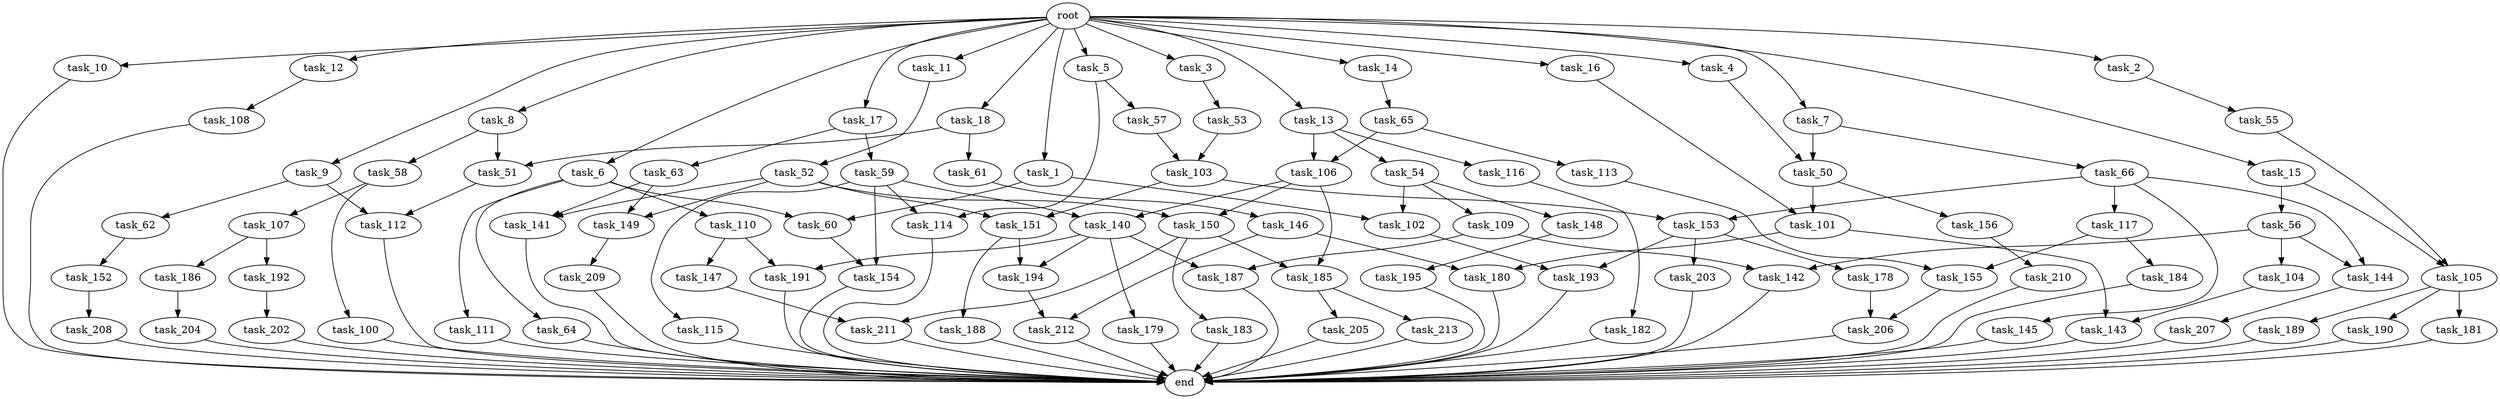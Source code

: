digraph G {
  root [size="0.000000"];
  task_1 [size="102.400000"];
  task_2 [size="102.400000"];
  task_3 [size="102.400000"];
  task_4 [size="102.400000"];
  task_5 [size="102.400000"];
  task_6 [size="102.400000"];
  task_7 [size="102.400000"];
  task_8 [size="102.400000"];
  task_9 [size="102.400000"];
  task_10 [size="102.400000"];
  task_11 [size="102.400000"];
  task_12 [size="102.400000"];
  task_13 [size="102.400000"];
  task_14 [size="102.400000"];
  task_15 [size="102.400000"];
  task_16 [size="102.400000"];
  task_17 [size="102.400000"];
  task_18 [size="102.400000"];
  task_50 [size="49821620633.600006"];
  task_51 [size="62706522521.600006"];
  task_52 [size="30923764531.200001"];
  task_53 [size="13743895347.200001"];
  task_54 [size="30923764531.200001"];
  task_55 [size="3435973836.800000"];
  task_56 [size="30923764531.200001"];
  task_57 [size="13743895347.200001"];
  task_58 [size="54975581388.800003"];
  task_59 [size="42090679500.800003"];
  task_60 [size="111669149696.000000"];
  task_61 [size="7730941132.800000"];
  task_62 [size="85899345920.000000"];
  task_63 [size="42090679500.800003"];
  task_64 [size="69578470195.199997"];
  task_65 [size="3435973836.800000"];
  task_66 [size="7730941132.800000"];
  task_100 [size="42090679500.800003"];
  task_101 [size="73014444032.000000"];
  task_102 [size="73014444032.000000"];
  task_103 [size="27487790694.400002"];
  task_104 [size="54975581388.800003"];
  task_105 [size="44667659878.400002"];
  task_106 [size="38654705664.000000"];
  task_107 [size="42090679500.800003"];
  task_108 [size="7730941132.800000"];
  task_109 [size="30923764531.200001"];
  task_110 [size="69578470195.199997"];
  task_111 [size="69578470195.199997"];
  task_112 [size="89335319756.800003"];
  task_113 [size="7730941132.800000"];
  task_114 [size="55834574848.000000"];
  task_115 [size="42090679500.800003"];
  task_116 [size="30923764531.200001"];
  task_117 [size="21474836480.000000"];
  task_140 [size="84181359001.600006"];
  task_141 [size="77309411328.000000"];
  task_142 [size="68719476736.000000"];
  task_143 [size="155477816115.200012"];
  task_144 [size="76450417868.800003"];
  task_145 [size="21474836480.000000"];
  task_146 [size="21474836480.000000"];
  task_147 [size="54975581388.800003"];
  task_148 [size="30923764531.200001"];
  task_149 [size="77309411328.000000"];
  task_150 [size="49821620633.600006"];
  task_151 [size="62706522521.600006"];
  task_152 [size="3435973836.800000"];
  task_153 [size="76450417868.800003"];
  task_154 [size="55834574848.000000"];
  task_155 [size="155477816115.200012"];
  task_156 [size="69578470195.199997"];
  task_178 [size="7730941132.800000"];
  task_179 [size="7730941132.800000"];
  task_180 [size="127990025420.800003"];
  task_181 [size="54975581388.800003"];
  task_182 [size="13743895347.200001"];
  task_183 [size="7730941132.800000"];
  task_184 [size="69578470195.199997"];
  task_185 [size="49821620633.600006"];
  task_186 [size="42090679500.800003"];
  task_187 [size="21474836480.000000"];
  task_188 [size="42090679500.800003"];
  task_189 [size="54975581388.800003"];
  task_190 [size="54975581388.800003"];
  task_191 [size="62706522521.600006"];
  task_192 [size="42090679500.800003"];
  task_193 [size="77309411328.000000"];
  task_194 [size="49821620633.600006"];
  task_195 [size="42090679500.800003"];
  task_202 [size="30923764531.200001"];
  task_203 [size="7730941132.800000"];
  task_204 [size="21474836480.000000"];
  task_205 [size="54975581388.800003"];
  task_206 [size="85899345920.000000"];
  task_207 [size="54975581388.800003"];
  task_208 [size="30923764531.200001"];
  task_209 [size="21474836480.000000"];
  task_210 [size="21474836480.000000"];
  task_211 [size="38654705664.000000"];
  task_212 [size="97066260889.600006"];
  task_213 [size="54975581388.800003"];
  end [size="0.000000"];

  root -> task_1 [size="1.000000"];
  root -> task_2 [size="1.000000"];
  root -> task_3 [size="1.000000"];
  root -> task_4 [size="1.000000"];
  root -> task_5 [size="1.000000"];
  root -> task_6 [size="1.000000"];
  root -> task_7 [size="1.000000"];
  root -> task_8 [size="1.000000"];
  root -> task_9 [size="1.000000"];
  root -> task_10 [size="1.000000"];
  root -> task_11 [size="1.000000"];
  root -> task_12 [size="1.000000"];
  root -> task_13 [size="1.000000"];
  root -> task_14 [size="1.000000"];
  root -> task_15 [size="1.000000"];
  root -> task_16 [size="1.000000"];
  root -> task_17 [size="1.000000"];
  root -> task_18 [size="1.000000"];
  task_1 -> task_60 [size="411041792.000000"];
  task_1 -> task_102 [size="411041792.000000"];
  task_2 -> task_55 [size="33554432.000000"];
  task_3 -> task_53 [size="134217728.000000"];
  task_4 -> task_50 [size="411041792.000000"];
  task_5 -> task_57 [size="134217728.000000"];
  task_5 -> task_114 [size="134217728.000000"];
  task_6 -> task_60 [size="679477248.000000"];
  task_6 -> task_64 [size="679477248.000000"];
  task_6 -> task_110 [size="679477248.000000"];
  task_6 -> task_111 [size="679477248.000000"];
  task_7 -> task_50 [size="75497472.000000"];
  task_7 -> task_66 [size="75497472.000000"];
  task_8 -> task_51 [size="536870912.000000"];
  task_8 -> task_58 [size="536870912.000000"];
  task_9 -> task_62 [size="838860800.000000"];
  task_9 -> task_112 [size="838860800.000000"];
  task_10 -> end [size="1.000000"];
  task_11 -> task_52 [size="301989888.000000"];
  task_12 -> task_108 [size="75497472.000000"];
  task_13 -> task_54 [size="301989888.000000"];
  task_13 -> task_106 [size="301989888.000000"];
  task_13 -> task_116 [size="301989888.000000"];
  task_14 -> task_65 [size="33554432.000000"];
  task_15 -> task_56 [size="301989888.000000"];
  task_15 -> task_105 [size="301989888.000000"];
  task_16 -> task_101 [size="33554432.000000"];
  task_17 -> task_59 [size="411041792.000000"];
  task_17 -> task_63 [size="411041792.000000"];
  task_18 -> task_51 [size="75497472.000000"];
  task_18 -> task_61 [size="75497472.000000"];
  task_50 -> task_101 [size="679477248.000000"];
  task_50 -> task_156 [size="679477248.000000"];
  task_51 -> task_112 [size="33554432.000000"];
  task_52 -> task_141 [size="75497472.000000"];
  task_52 -> task_149 [size="75497472.000000"];
  task_52 -> task_150 [size="75497472.000000"];
  task_52 -> task_151 [size="75497472.000000"];
  task_53 -> task_103 [size="134217728.000000"];
  task_54 -> task_102 [size="301989888.000000"];
  task_54 -> task_109 [size="301989888.000000"];
  task_54 -> task_148 [size="301989888.000000"];
  task_55 -> task_105 [size="134217728.000000"];
  task_56 -> task_104 [size="536870912.000000"];
  task_56 -> task_142 [size="536870912.000000"];
  task_56 -> task_144 [size="536870912.000000"];
  task_57 -> task_103 [size="134217728.000000"];
  task_58 -> task_100 [size="411041792.000000"];
  task_58 -> task_107 [size="411041792.000000"];
  task_59 -> task_114 [size="411041792.000000"];
  task_59 -> task_115 [size="411041792.000000"];
  task_59 -> task_140 [size="411041792.000000"];
  task_59 -> task_154 [size="411041792.000000"];
  task_60 -> task_154 [size="134217728.000000"];
  task_61 -> task_146 [size="209715200.000000"];
  task_62 -> task_152 [size="33554432.000000"];
  task_63 -> task_141 [size="679477248.000000"];
  task_63 -> task_149 [size="679477248.000000"];
  task_64 -> end [size="1.000000"];
  task_65 -> task_106 [size="75497472.000000"];
  task_65 -> task_113 [size="75497472.000000"];
  task_66 -> task_117 [size="209715200.000000"];
  task_66 -> task_144 [size="209715200.000000"];
  task_66 -> task_145 [size="209715200.000000"];
  task_66 -> task_153 [size="209715200.000000"];
  task_100 -> end [size="1.000000"];
  task_101 -> task_143 [size="838860800.000000"];
  task_101 -> task_180 [size="838860800.000000"];
  task_102 -> task_193 [size="679477248.000000"];
  task_103 -> task_151 [size="536870912.000000"];
  task_103 -> task_153 [size="536870912.000000"];
  task_104 -> task_143 [size="679477248.000000"];
  task_105 -> task_181 [size="536870912.000000"];
  task_105 -> task_189 [size="536870912.000000"];
  task_105 -> task_190 [size="536870912.000000"];
  task_106 -> task_140 [size="411041792.000000"];
  task_106 -> task_150 [size="411041792.000000"];
  task_106 -> task_185 [size="411041792.000000"];
  task_107 -> task_186 [size="411041792.000000"];
  task_107 -> task_192 [size="411041792.000000"];
  task_108 -> end [size="1.000000"];
  task_109 -> task_142 [size="134217728.000000"];
  task_109 -> task_187 [size="134217728.000000"];
  task_110 -> task_147 [size="536870912.000000"];
  task_110 -> task_191 [size="536870912.000000"];
  task_111 -> end [size="1.000000"];
  task_112 -> end [size="1.000000"];
  task_113 -> task_155 [size="838860800.000000"];
  task_114 -> end [size="1.000000"];
  task_115 -> end [size="1.000000"];
  task_116 -> task_182 [size="134217728.000000"];
  task_117 -> task_155 [size="679477248.000000"];
  task_117 -> task_184 [size="679477248.000000"];
  task_140 -> task_179 [size="75497472.000000"];
  task_140 -> task_187 [size="75497472.000000"];
  task_140 -> task_191 [size="75497472.000000"];
  task_140 -> task_194 [size="75497472.000000"];
  task_141 -> end [size="1.000000"];
  task_142 -> end [size="1.000000"];
  task_143 -> end [size="1.000000"];
  task_144 -> task_207 [size="536870912.000000"];
  task_145 -> end [size="1.000000"];
  task_146 -> task_180 [size="411041792.000000"];
  task_146 -> task_212 [size="411041792.000000"];
  task_147 -> task_211 [size="301989888.000000"];
  task_148 -> task_195 [size="411041792.000000"];
  task_149 -> task_209 [size="209715200.000000"];
  task_150 -> task_183 [size="75497472.000000"];
  task_150 -> task_185 [size="75497472.000000"];
  task_150 -> task_211 [size="75497472.000000"];
  task_151 -> task_188 [size="411041792.000000"];
  task_151 -> task_194 [size="411041792.000000"];
  task_152 -> task_208 [size="301989888.000000"];
  task_153 -> task_178 [size="75497472.000000"];
  task_153 -> task_193 [size="75497472.000000"];
  task_153 -> task_203 [size="75497472.000000"];
  task_154 -> end [size="1.000000"];
  task_155 -> task_206 [size="536870912.000000"];
  task_156 -> task_210 [size="209715200.000000"];
  task_178 -> task_206 [size="301989888.000000"];
  task_179 -> end [size="1.000000"];
  task_180 -> end [size="1.000000"];
  task_181 -> end [size="1.000000"];
  task_182 -> end [size="1.000000"];
  task_183 -> end [size="1.000000"];
  task_184 -> end [size="1.000000"];
  task_185 -> task_205 [size="536870912.000000"];
  task_185 -> task_213 [size="536870912.000000"];
  task_186 -> task_204 [size="209715200.000000"];
  task_187 -> end [size="1.000000"];
  task_188 -> end [size="1.000000"];
  task_189 -> end [size="1.000000"];
  task_190 -> end [size="1.000000"];
  task_191 -> end [size="1.000000"];
  task_192 -> task_202 [size="301989888.000000"];
  task_193 -> end [size="1.000000"];
  task_194 -> task_212 [size="536870912.000000"];
  task_195 -> end [size="1.000000"];
  task_202 -> end [size="1.000000"];
  task_203 -> end [size="1.000000"];
  task_204 -> end [size="1.000000"];
  task_205 -> end [size="1.000000"];
  task_206 -> end [size="1.000000"];
  task_207 -> end [size="1.000000"];
  task_208 -> end [size="1.000000"];
  task_209 -> end [size="1.000000"];
  task_210 -> end [size="1.000000"];
  task_211 -> end [size="1.000000"];
  task_212 -> end [size="1.000000"];
  task_213 -> end [size="1.000000"];
}
